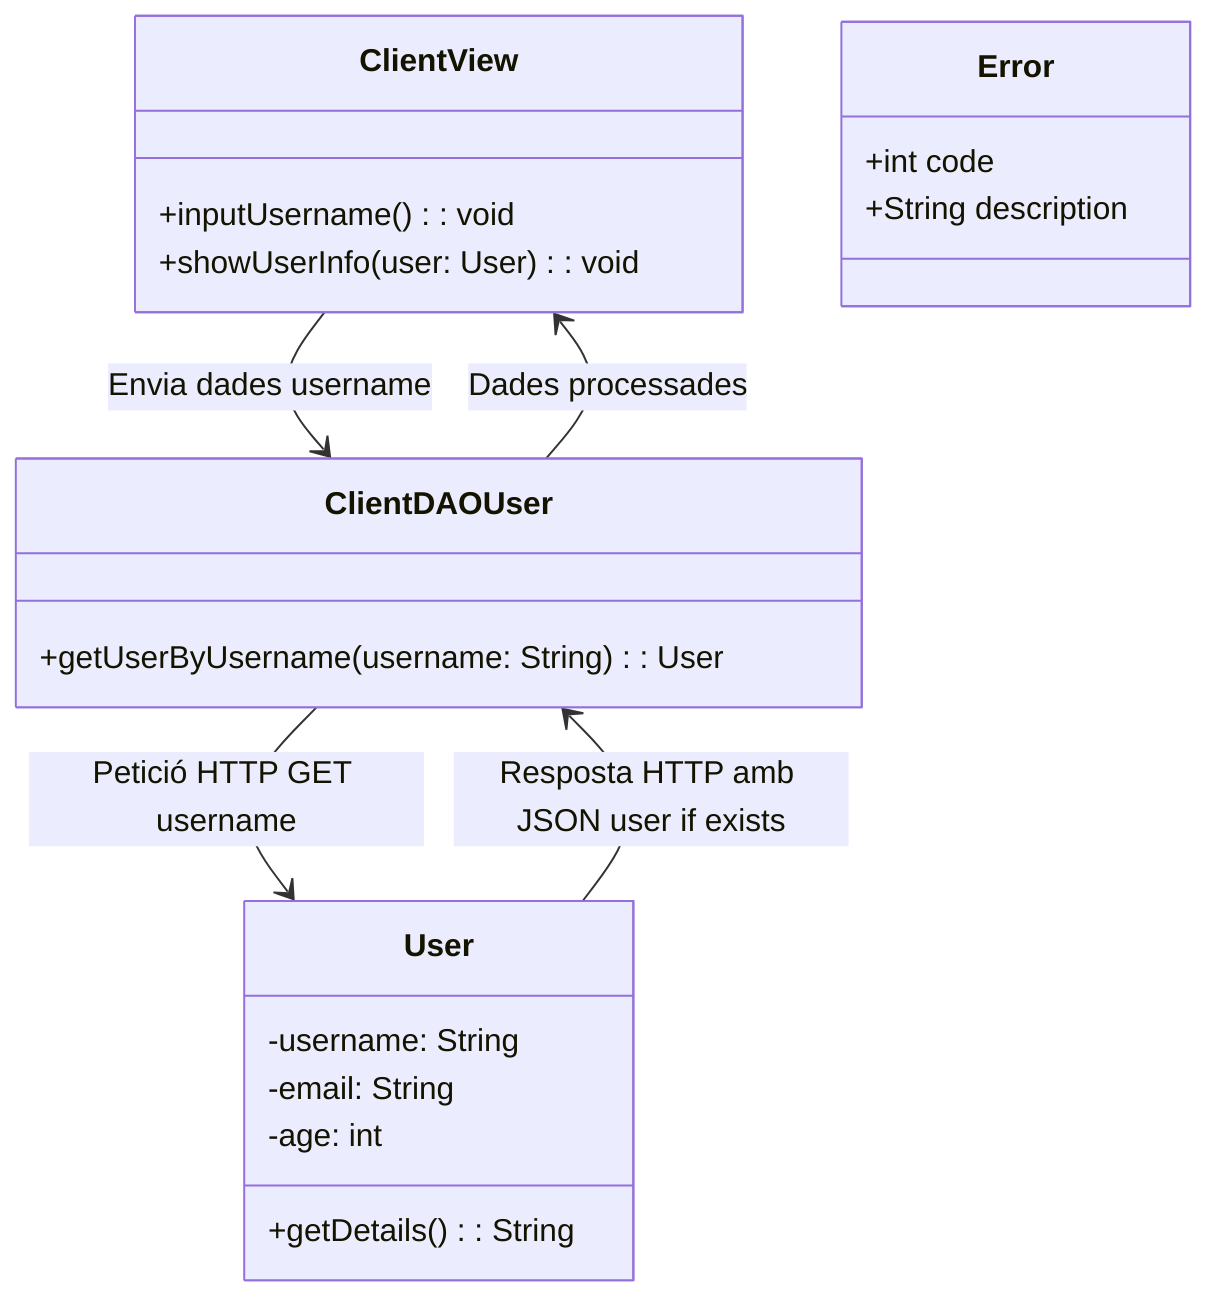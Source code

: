 classDiagram

class ClientView {
    +inputUsername(): void
    +showUserInfo(user: User): void
}

class ClientDAOUser {
    +getUserByUsername(username: String): User
}

class User {
    -username: String
    -email: String
    -age: int
    +getDetails(): String
}

class Error {
    +int code 
    +String description

}

ClientView --> ClientDAOUser : Envia dades username
ClientDAOUser --> User : Petició HTTP GET username
User --> ClientDAOUser : Resposta HTTP amb JSON user if exists
ClientDAOUser --> ClientView : Dades processades